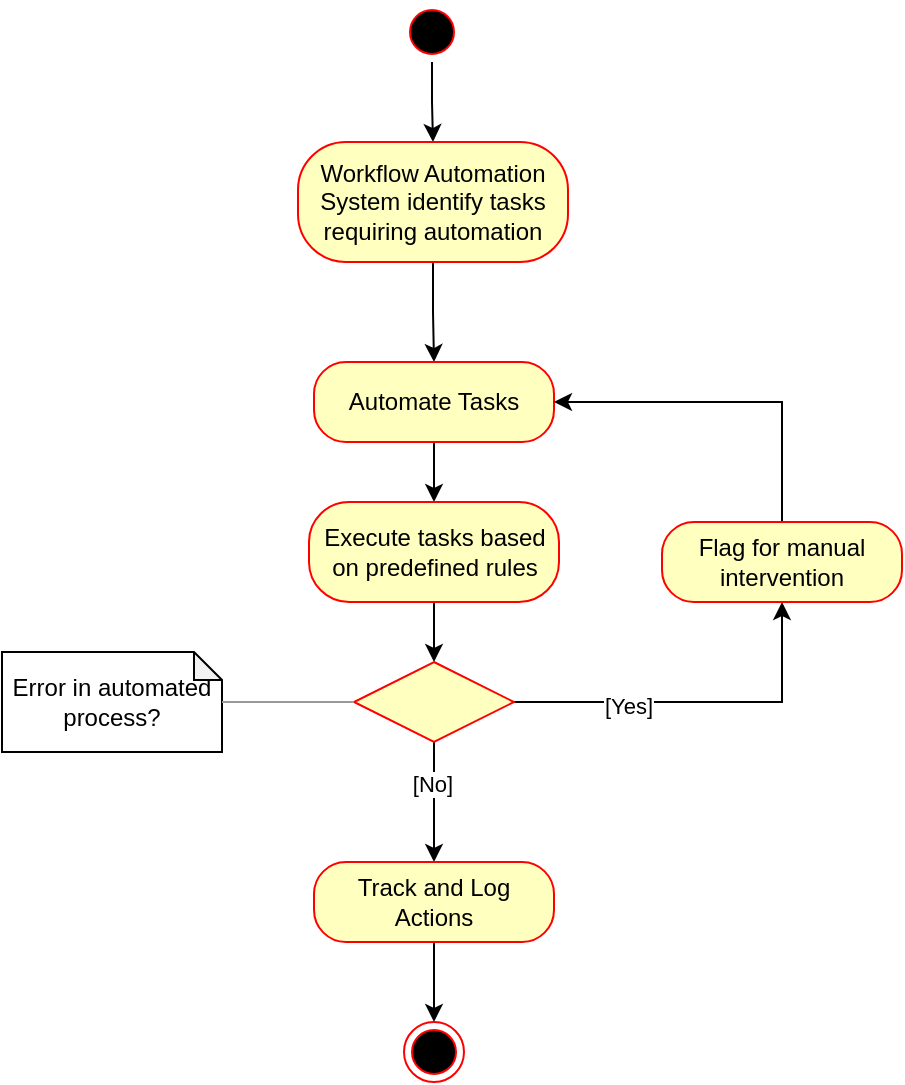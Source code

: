 <mxfile version="22.1.15" type="github">
  <diagram name="Page-1" id="eA1YJ7FuqXHG_g_RmvAF">
    <mxGraphModel dx="1500" dy="796" grid="1" gridSize="10" guides="1" tooltips="1" connect="1" arrows="1" fold="1" page="1" pageScale="1" pageWidth="850" pageHeight="1100" math="0" shadow="0">
      <root>
        <mxCell id="0" />
        <mxCell id="1" parent="0" />
        <mxCell id="M-sBoob2XTK08AfqyI5y-5" value="" style="edgeStyle=orthogonalEdgeStyle;rounded=0;orthogonalLoop=1;jettySize=auto;html=1;" parent="1" source="M-sBoob2XTK08AfqyI5y-1" target="M-sBoob2XTK08AfqyI5y-3" edge="1">
          <mxGeometry relative="1" as="geometry" />
        </mxCell>
        <mxCell id="M-sBoob2XTK08AfqyI5y-1" value="" style="ellipse;html=1;shape=startState;fillColor=#000000;strokeColor=#ff0000;" parent="1" vertex="1">
          <mxGeometry x="410" y="10" width="30" height="30" as="geometry" />
        </mxCell>
        <mxCell id="M-sBoob2XTK08AfqyI5y-8" value="" style="edgeStyle=orthogonalEdgeStyle;rounded=0;orthogonalLoop=1;jettySize=auto;html=1;" parent="1" source="M-sBoob2XTK08AfqyI5y-3" target="M-sBoob2XTK08AfqyI5y-6" edge="1">
          <mxGeometry relative="1" as="geometry" />
        </mxCell>
        <mxCell id="M-sBoob2XTK08AfqyI5y-3" value="Workflow Automation System identify tasks requiring automation" style="rounded=1;whiteSpace=wrap;html=1;arcSize=40;fontColor=#000000;fillColor=#ffffc0;strokeColor=#ff0000;" parent="1" vertex="1">
          <mxGeometry x="358" y="80" width="135" height="60" as="geometry" />
        </mxCell>
        <mxCell id="M-sBoob2XTK08AfqyI5y-11" value="" style="edgeStyle=orthogonalEdgeStyle;rounded=0;orthogonalLoop=1;jettySize=auto;html=1;" parent="1" source="M-sBoob2XTK08AfqyI5y-6" target="M-sBoob2XTK08AfqyI5y-9" edge="1">
          <mxGeometry relative="1" as="geometry" />
        </mxCell>
        <mxCell id="M-sBoob2XTK08AfqyI5y-6" value="Automate Tasks" style="rounded=1;whiteSpace=wrap;html=1;arcSize=40;fontColor=#000000;fillColor=#ffffc0;strokeColor=#ff0000;" parent="1" vertex="1">
          <mxGeometry x="366" y="190" width="120" height="40" as="geometry" />
        </mxCell>
        <mxCell id="M-sBoob2XTK08AfqyI5y-17" value="" style="edgeStyle=orthogonalEdgeStyle;rounded=0;orthogonalLoop=1;jettySize=auto;html=1;" parent="1" source="M-sBoob2XTK08AfqyI5y-9" target="M-sBoob2XTK08AfqyI5y-12" edge="1">
          <mxGeometry relative="1" as="geometry" />
        </mxCell>
        <mxCell id="M-sBoob2XTK08AfqyI5y-9" value="Execute tasks based on predefined rules" style="rounded=1;whiteSpace=wrap;html=1;arcSize=40;fontColor=#000000;fillColor=#ffffc0;strokeColor=#ff0000;" parent="1" vertex="1">
          <mxGeometry x="363.5" y="260" width="125" height="50" as="geometry" />
        </mxCell>
        <mxCell id="M-sBoob2XTK08AfqyI5y-22" style="edgeStyle=orthogonalEdgeStyle;rounded=0;orthogonalLoop=1;jettySize=auto;html=1;exitX=1;exitY=0.5;exitDx=0;exitDy=0;entryX=0.5;entryY=1;entryDx=0;entryDy=0;" parent="1" source="M-sBoob2XTK08AfqyI5y-12" target="M-sBoob2XTK08AfqyI5y-18" edge="1">
          <mxGeometry relative="1" as="geometry" />
        </mxCell>
        <mxCell id="M-sBoob2XTK08AfqyI5y-25" value="[Yes]" style="edgeLabel;html=1;align=center;verticalAlign=middle;resizable=0;points=[];" parent="M-sBoob2XTK08AfqyI5y-22" vertex="1" connectable="0">
          <mxGeometry x="-0.383" y="-2" relative="1" as="geometry">
            <mxPoint as="offset" />
          </mxGeometry>
        </mxCell>
        <mxCell id="M-sBoob2XTK08AfqyI5y-24" style="edgeStyle=orthogonalEdgeStyle;rounded=0;orthogonalLoop=1;jettySize=auto;html=1;exitX=0.5;exitY=1;exitDx=0;exitDy=0;entryX=0.5;entryY=0;entryDx=0;entryDy=0;" parent="1" source="M-sBoob2XTK08AfqyI5y-12" target="M-sBoob2XTK08AfqyI5y-20" edge="1">
          <mxGeometry relative="1" as="geometry" />
        </mxCell>
        <mxCell id="M-sBoob2XTK08AfqyI5y-29" value="[No]" style="edgeLabel;html=1;align=center;verticalAlign=middle;resizable=0;points=[];" parent="M-sBoob2XTK08AfqyI5y-24" vertex="1" connectable="0">
          <mxGeometry x="0.147" relative="1" as="geometry">
            <mxPoint x="-1" y="-14" as="offset" />
          </mxGeometry>
        </mxCell>
        <mxCell id="M-sBoob2XTK08AfqyI5y-12" value="" style="rhombus;whiteSpace=wrap;html=1;fontColor=#000000;fillColor=#ffffc0;strokeColor=#ff0000;" parent="1" vertex="1">
          <mxGeometry x="386" y="340" width="80" height="40" as="geometry" />
        </mxCell>
        <mxCell id="M-sBoob2XTK08AfqyI5y-15" value="Error in automated process?" style="shape=note;whiteSpace=wrap;html=1;backgroundOutline=1;darkOpacity=0.05;size=14;" parent="1" vertex="1">
          <mxGeometry x="210" y="335" width="110" height="50" as="geometry" />
        </mxCell>
        <mxCell id="M-sBoob2XTK08AfqyI5y-23" style="edgeStyle=orthogonalEdgeStyle;rounded=0;orthogonalLoop=1;jettySize=auto;html=1;exitX=0.5;exitY=0;exitDx=0;exitDy=0;entryX=1;entryY=0.5;entryDx=0;entryDy=0;" parent="1" source="M-sBoob2XTK08AfqyI5y-18" target="M-sBoob2XTK08AfqyI5y-6" edge="1">
          <mxGeometry relative="1" as="geometry" />
        </mxCell>
        <mxCell id="M-sBoob2XTK08AfqyI5y-18" value="Flag for manual intervention" style="rounded=1;whiteSpace=wrap;html=1;arcSize=40;fontColor=#000000;fillColor=#ffffc0;strokeColor=#ff0000;" parent="1" vertex="1">
          <mxGeometry x="540" y="270" width="120" height="40" as="geometry" />
        </mxCell>
        <mxCell id="M-sBoob2XTK08AfqyI5y-31" value="" style="edgeStyle=orthogonalEdgeStyle;rounded=0;orthogonalLoop=1;jettySize=auto;html=1;" parent="1" source="M-sBoob2XTK08AfqyI5y-20" target="M-sBoob2XTK08AfqyI5y-30" edge="1">
          <mxGeometry relative="1" as="geometry" />
        </mxCell>
        <mxCell id="M-sBoob2XTK08AfqyI5y-20" value="Track and Log Actions" style="rounded=1;whiteSpace=wrap;html=1;arcSize=40;fontColor=#000000;fillColor=#ffffc0;strokeColor=#ff0000;" parent="1" vertex="1">
          <mxGeometry x="366" y="440" width="120" height="40" as="geometry" />
        </mxCell>
        <mxCell id="M-sBoob2XTK08AfqyI5y-30" value="" style="ellipse;html=1;shape=endState;fillColor=#000000;strokeColor=#ff0000;" parent="1" vertex="1">
          <mxGeometry x="411" y="520" width="30" height="30" as="geometry" />
        </mxCell>
        <mxCell id="6fihZN3-uhHYhQtOXOV3-1" value="" style="verticalLabelPosition=bottom;shadow=0;dashed=0;align=center;html=1;verticalAlign=top;strokeWidth=1;shape=mxgraph.mockup.markup.line;strokeColor=#999999;" vertex="1" parent="1">
          <mxGeometry x="320" y="350" width="66" height="20" as="geometry" />
        </mxCell>
      </root>
    </mxGraphModel>
  </diagram>
</mxfile>
